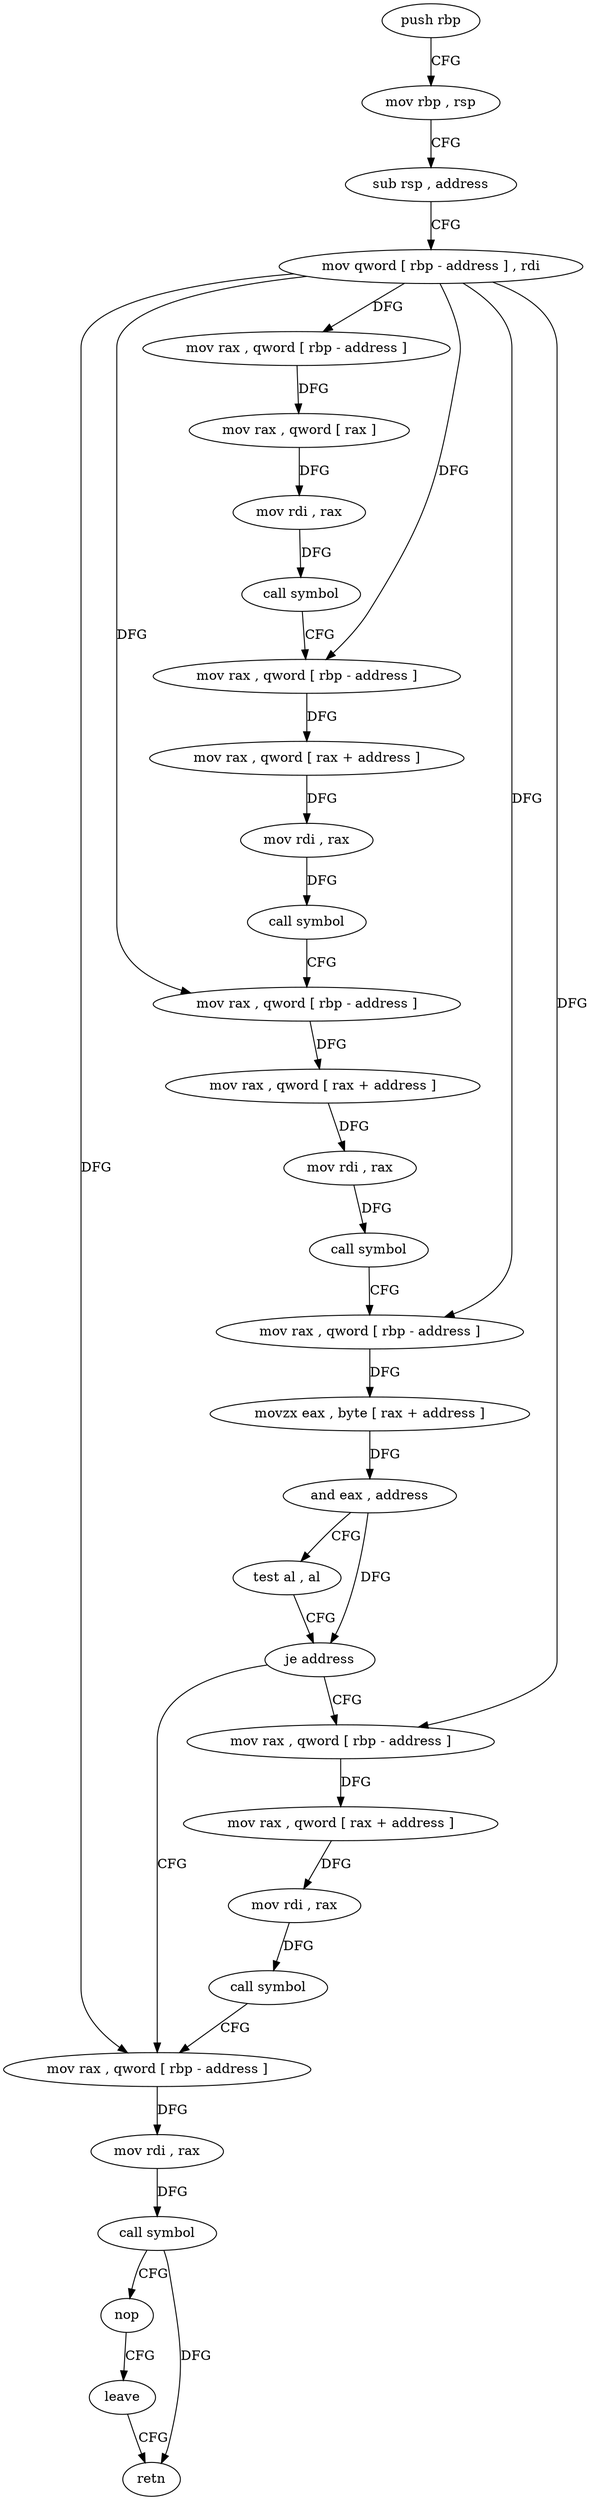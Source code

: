 digraph "func" {
"4325548" [label = "push rbp" ]
"4325549" [label = "mov rbp , rsp" ]
"4325552" [label = "sub rsp , address" ]
"4325556" [label = "mov qword [ rbp - address ] , rdi" ]
"4325560" [label = "mov rax , qword [ rbp - address ]" ]
"4325564" [label = "mov rax , qword [ rax ]" ]
"4325567" [label = "mov rdi , rax" ]
"4325570" [label = "call symbol" ]
"4325575" [label = "mov rax , qword [ rbp - address ]" ]
"4325579" [label = "mov rax , qword [ rax + address ]" ]
"4325583" [label = "mov rdi , rax" ]
"4325586" [label = "call symbol" ]
"4325591" [label = "mov rax , qword [ rbp - address ]" ]
"4325595" [label = "mov rax , qword [ rax + address ]" ]
"4325599" [label = "mov rdi , rax" ]
"4325602" [label = "call symbol" ]
"4325607" [label = "mov rax , qword [ rbp - address ]" ]
"4325611" [label = "movzx eax , byte [ rax + address ]" ]
"4325615" [label = "and eax , address" ]
"4325618" [label = "test al , al" ]
"4325620" [label = "je address" ]
"4325638" [label = "mov rax , qword [ rbp - address ]" ]
"4325622" [label = "mov rax , qword [ rbp - address ]" ]
"4325642" [label = "mov rdi , rax" ]
"4325645" [label = "call symbol" ]
"4325650" [label = "nop" ]
"4325651" [label = "leave" ]
"4325652" [label = "retn" ]
"4325626" [label = "mov rax , qword [ rax + address ]" ]
"4325630" [label = "mov rdi , rax" ]
"4325633" [label = "call symbol" ]
"4325548" -> "4325549" [ label = "CFG" ]
"4325549" -> "4325552" [ label = "CFG" ]
"4325552" -> "4325556" [ label = "CFG" ]
"4325556" -> "4325560" [ label = "DFG" ]
"4325556" -> "4325575" [ label = "DFG" ]
"4325556" -> "4325591" [ label = "DFG" ]
"4325556" -> "4325607" [ label = "DFG" ]
"4325556" -> "4325638" [ label = "DFG" ]
"4325556" -> "4325622" [ label = "DFG" ]
"4325560" -> "4325564" [ label = "DFG" ]
"4325564" -> "4325567" [ label = "DFG" ]
"4325567" -> "4325570" [ label = "DFG" ]
"4325570" -> "4325575" [ label = "CFG" ]
"4325575" -> "4325579" [ label = "DFG" ]
"4325579" -> "4325583" [ label = "DFG" ]
"4325583" -> "4325586" [ label = "DFG" ]
"4325586" -> "4325591" [ label = "CFG" ]
"4325591" -> "4325595" [ label = "DFG" ]
"4325595" -> "4325599" [ label = "DFG" ]
"4325599" -> "4325602" [ label = "DFG" ]
"4325602" -> "4325607" [ label = "CFG" ]
"4325607" -> "4325611" [ label = "DFG" ]
"4325611" -> "4325615" [ label = "DFG" ]
"4325615" -> "4325618" [ label = "CFG" ]
"4325615" -> "4325620" [ label = "DFG" ]
"4325618" -> "4325620" [ label = "CFG" ]
"4325620" -> "4325638" [ label = "CFG" ]
"4325620" -> "4325622" [ label = "CFG" ]
"4325638" -> "4325642" [ label = "DFG" ]
"4325622" -> "4325626" [ label = "DFG" ]
"4325642" -> "4325645" [ label = "DFG" ]
"4325645" -> "4325650" [ label = "CFG" ]
"4325645" -> "4325652" [ label = "DFG" ]
"4325650" -> "4325651" [ label = "CFG" ]
"4325651" -> "4325652" [ label = "CFG" ]
"4325626" -> "4325630" [ label = "DFG" ]
"4325630" -> "4325633" [ label = "DFG" ]
"4325633" -> "4325638" [ label = "CFG" ]
}
